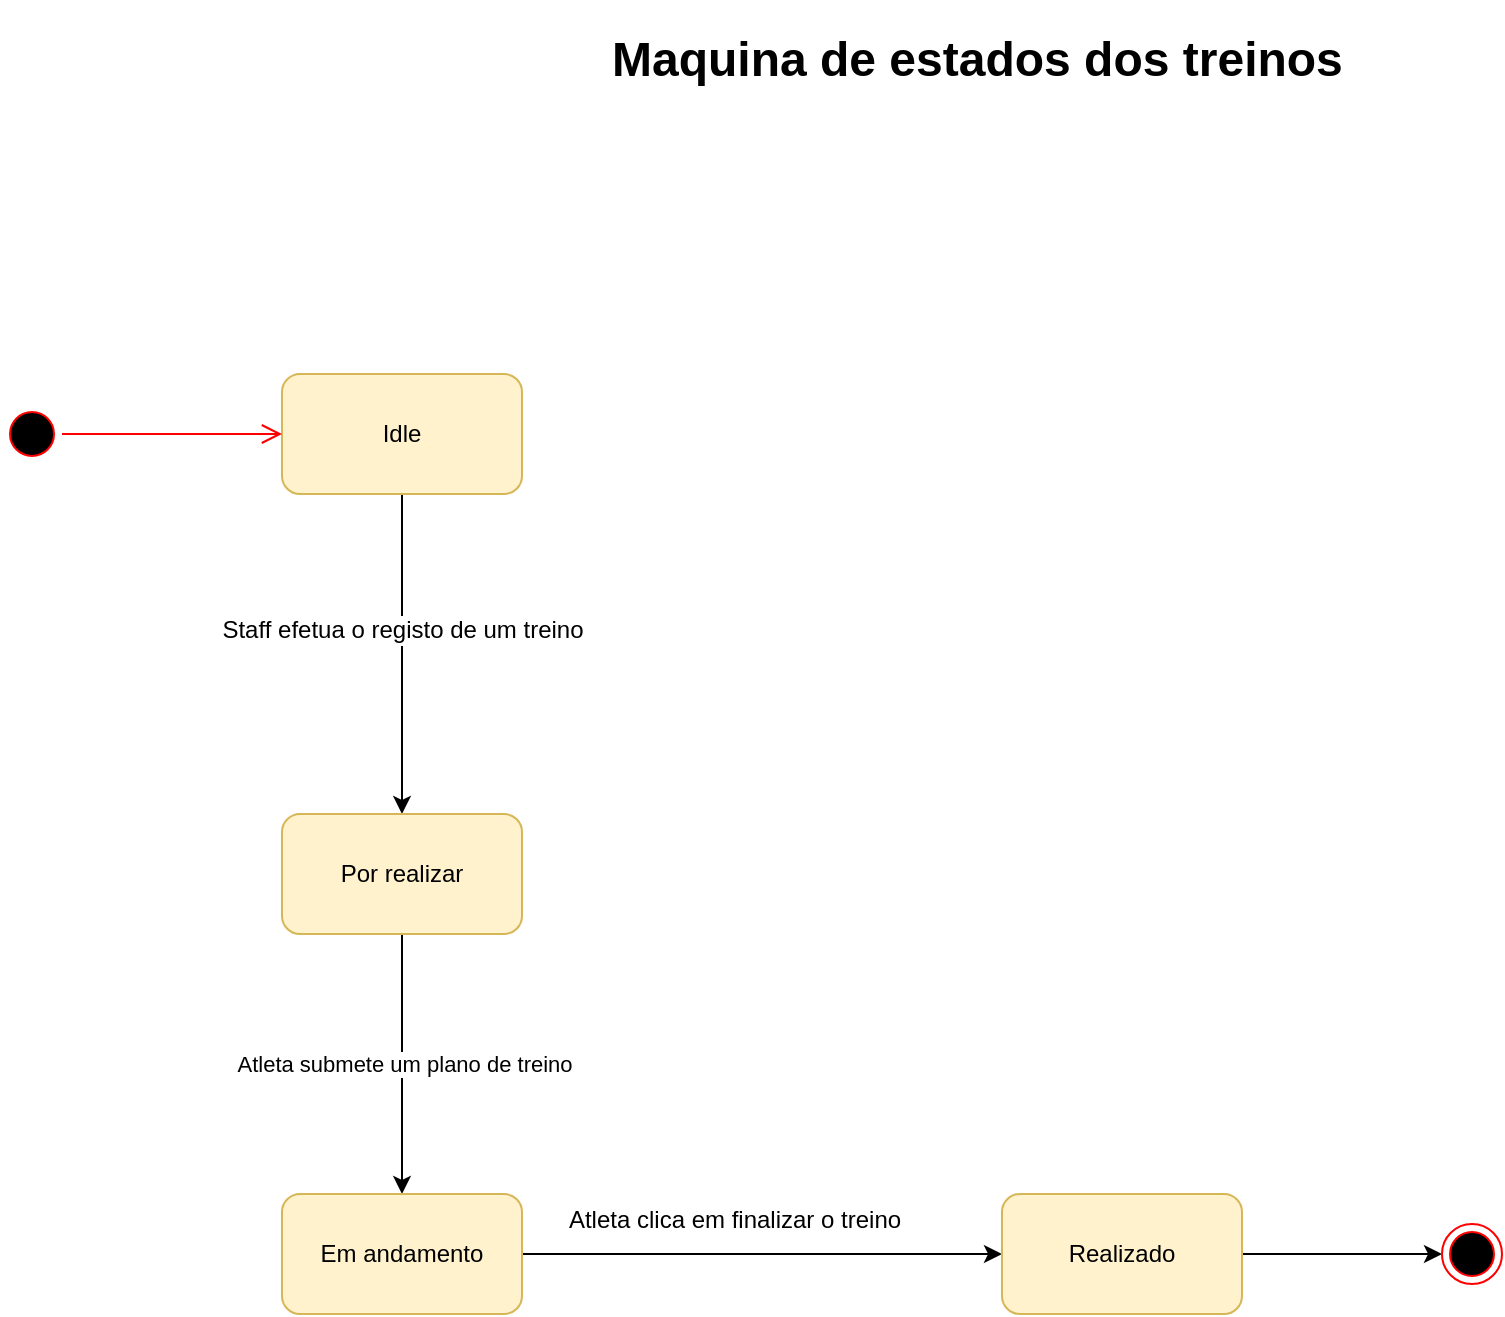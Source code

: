 <mxfile version="12.5.5" type="device"><diagram name="Page-1" id="e7e014a7-5840-1c2e-5031-d8a46d1fe8dd"><mxGraphModel dx="1198" dy="773" grid="0" gridSize="10" guides="1" tooltips="1" connect="1" arrows="1" fold="1" page="1" pageScale="1" pageWidth="1169" pageHeight="826" background="#ffffff" math="0" shadow="0"><root><mxCell id="0"/><mxCell id="1" parent="0"/><mxCell id="3HapesgQy5OiswcV_gMs-44" style="edgeStyle=orthogonalEdgeStyle;rounded=0;orthogonalLoop=1;jettySize=auto;html=1;" edge="1" parent="1" source="3HapesgQy5OiswcV_gMs-41"><mxGeometry relative="1" as="geometry"><mxPoint x="270" y="480" as="targetPoint"/></mxGeometry></mxCell><mxCell id="3HapesgQy5OiswcV_gMs-45" value="Staff efetua o registo de um treino" style="text;html=1;align=center;verticalAlign=middle;resizable=0;points=[];labelBackgroundColor=#ffffff;" vertex="1" connectable="0" parent="3HapesgQy5OiswcV_gMs-44"><mxGeometry x="-0.15" relative="1" as="geometry"><mxPoint as="offset"/></mxGeometry></mxCell><mxCell id="3HapesgQy5OiswcV_gMs-41" value="Idle" style="rounded=1;whiteSpace=wrap;html=1;fillColor=#fff2cc;strokeColor=#d6b656;" vertex="1" parent="1"><mxGeometry x="210" y="260" width="120" height="60" as="geometry"/></mxCell><mxCell id="3HapesgQy5OiswcV_gMs-42" value="" style="ellipse;html=1;shape=startState;fillColor=#000000;strokeColor=#ff0000;" vertex="1" parent="1"><mxGeometry x="70" y="275" width="30" height="30" as="geometry"/></mxCell><mxCell id="3HapesgQy5OiswcV_gMs-43" value="" style="edgeStyle=orthogonalEdgeStyle;html=1;verticalAlign=bottom;endArrow=open;endSize=8;strokeColor=#ff0000;entryX=0;entryY=0.5;entryDx=0;entryDy=0;" edge="1" source="3HapesgQy5OiswcV_gMs-42" parent="1" target="3HapesgQy5OiswcV_gMs-41"><mxGeometry relative="1" as="geometry"><mxPoint x="85" y="370" as="targetPoint"/></mxGeometry></mxCell><mxCell id="3HapesgQy5OiswcV_gMs-47" value="Atleta submete um plano de treino" style="edgeStyle=orthogonalEdgeStyle;rounded=0;orthogonalLoop=1;jettySize=auto;html=1;" edge="1" parent="1" source="3HapesgQy5OiswcV_gMs-46"><mxGeometry relative="1" as="geometry"><mxPoint x="270" y="670" as="targetPoint"/></mxGeometry></mxCell><mxCell id="3HapesgQy5OiswcV_gMs-46" value="Por realizar" style="rounded=1;whiteSpace=wrap;html=1;fillColor=#fff2cc;strokeColor=#d6b656;" vertex="1" parent="1"><mxGeometry x="210" y="480" width="120" height="60" as="geometry"/></mxCell><mxCell id="3HapesgQy5OiswcV_gMs-50" style="edgeStyle=orthogonalEdgeStyle;rounded=0;orthogonalLoop=1;jettySize=auto;html=1;" edge="1" parent="1" source="3HapesgQy5OiswcV_gMs-48"><mxGeometry relative="1" as="geometry"><mxPoint x="570" y="700" as="targetPoint"/></mxGeometry></mxCell><mxCell id="3HapesgQy5OiswcV_gMs-48" value="Em andamento" style="rounded=1;whiteSpace=wrap;html=1;fillColor=#fff2cc;strokeColor=#d6b656;" vertex="1" parent="1"><mxGeometry x="210" y="670" width="120" height="60" as="geometry"/></mxCell><mxCell id="3HapesgQy5OiswcV_gMs-51" value="Atleta clica em finalizar o treino" style="text;html=1;align=center;verticalAlign=middle;resizable=0;points=[];autosize=1;" vertex="1" parent="1"><mxGeometry x="347" y="674" width="177" height="17" as="geometry"/></mxCell><mxCell id="3HapesgQy5OiswcV_gMs-54" style="edgeStyle=orthogonalEdgeStyle;rounded=0;orthogonalLoop=1;jettySize=auto;html=1;exitX=1;exitY=0.5;exitDx=0;exitDy=0;" edge="1" parent="1" source="3HapesgQy5OiswcV_gMs-52" target="3HapesgQy5OiswcV_gMs-53"><mxGeometry relative="1" as="geometry"/></mxCell><mxCell id="3HapesgQy5OiswcV_gMs-52" value="Realizado" style="rounded=1;whiteSpace=wrap;html=1;fillColor=#fff2cc;strokeColor=#d6b656;" vertex="1" parent="1"><mxGeometry x="570" y="670" width="120" height="60" as="geometry"/></mxCell><mxCell id="3HapesgQy5OiswcV_gMs-53" value="" style="ellipse;html=1;shape=endState;fillColor=#000000;strokeColor=#ff0000;" vertex="1" parent="1"><mxGeometry x="790" y="685" width="30" height="30" as="geometry"/></mxCell><mxCell id="3HapesgQy5OiswcV_gMs-56" value="&lt;h1&gt;Maquina de estados dos treinos&lt;/h1&gt;" style="text;html=1;strokeColor=none;fillColor=none;spacing=5;spacingTop=-20;whiteSpace=wrap;overflow=hidden;rounded=0;" vertex="1" parent="1"><mxGeometry x="370" y="83" width="380" height="120" as="geometry"/></mxCell></root></mxGraphModel></diagram></mxfile>